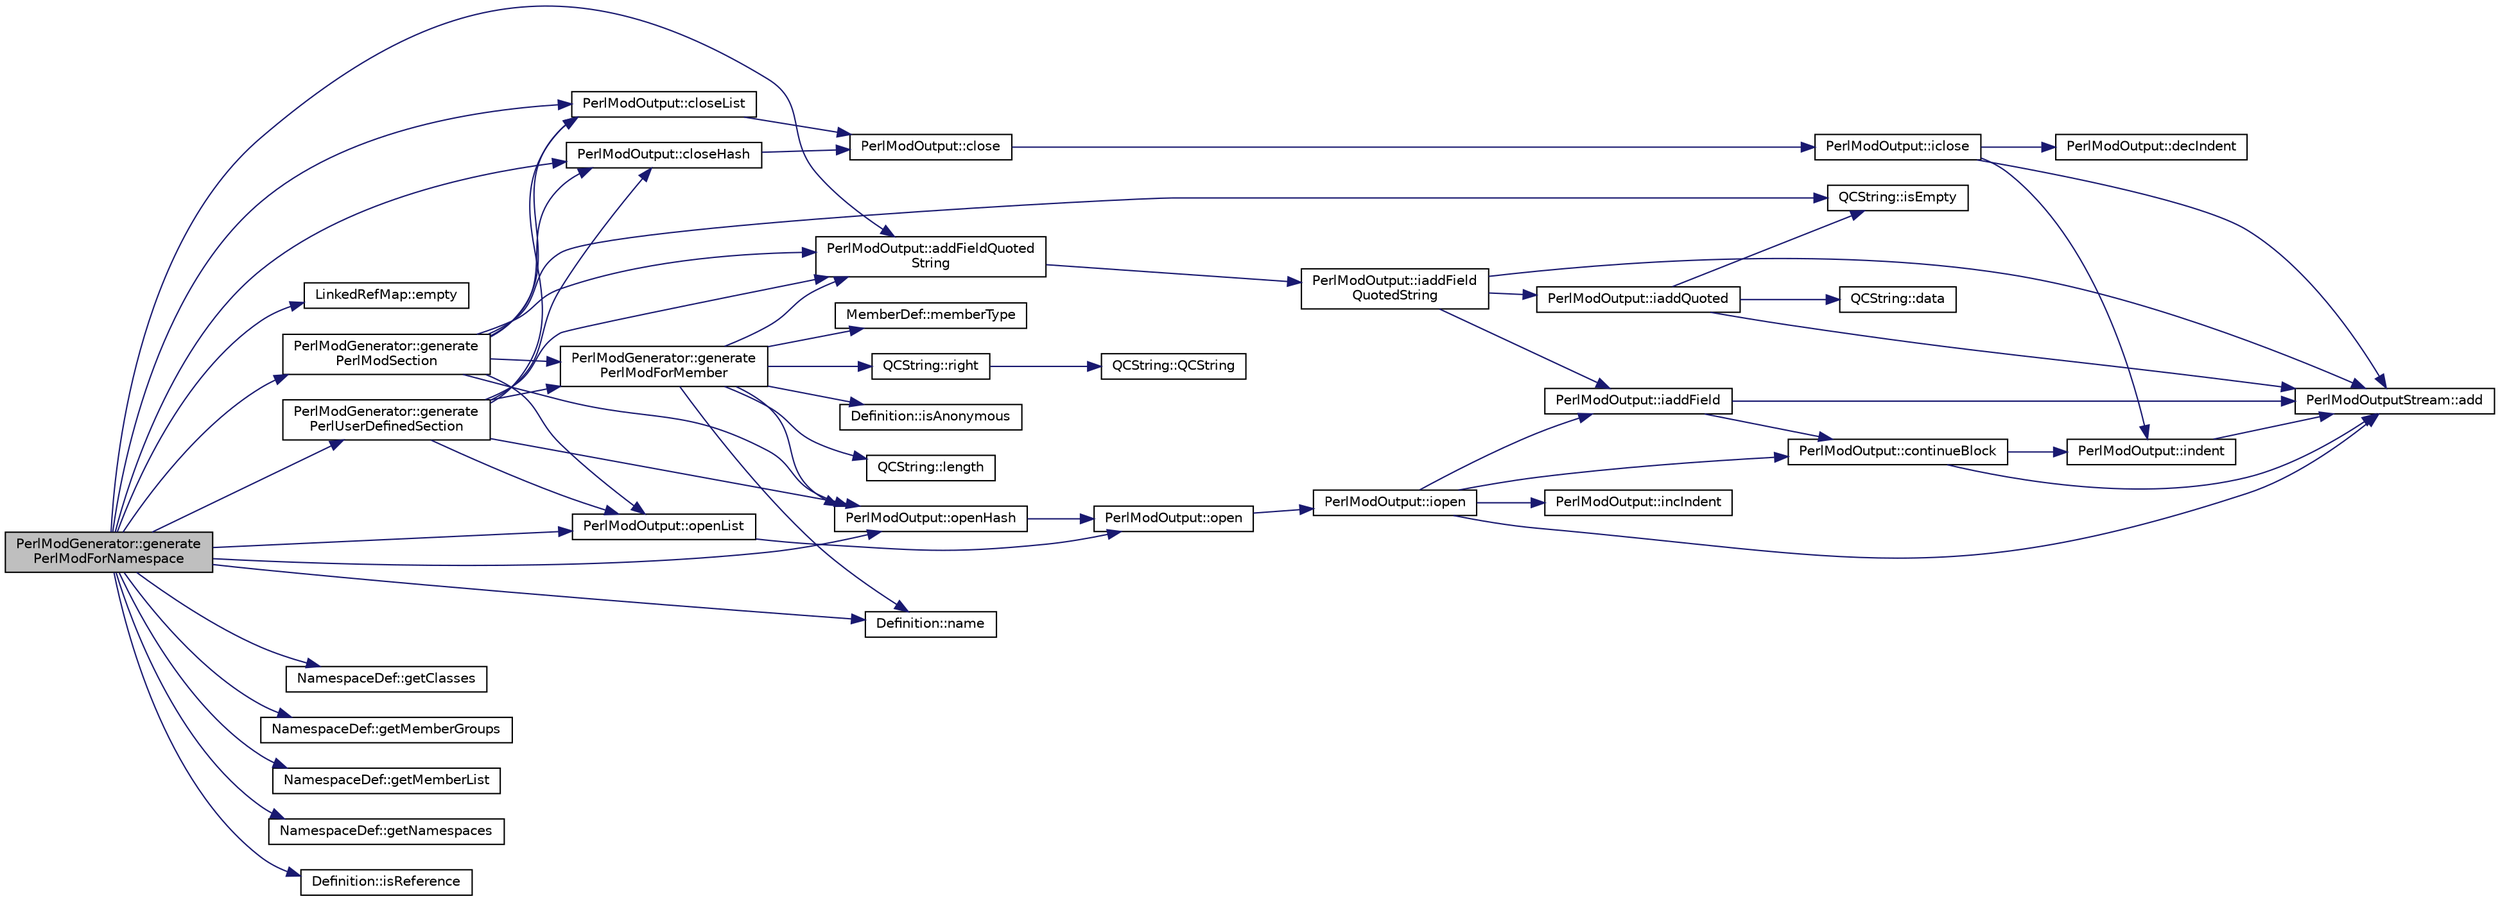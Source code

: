 digraph "PerlModGenerator::generatePerlModForNamespace"
{
 // LATEX_PDF_SIZE
  edge [fontname="Helvetica",fontsize="10",labelfontname="Helvetica",labelfontsize="10"];
  node [fontname="Helvetica",fontsize="10",shape=record];
  rankdir="LR";
  Node1 [label="PerlModGenerator::generate\lPerlModForNamespace",height=0.2,width=0.4,color="black", fillcolor="grey75", style="filled", fontcolor="black",tooltip=" "];
  Node1 -> Node2 [color="midnightblue",fontsize="10",style="solid"];
  Node2 [label="PerlModOutput::addFieldQuoted\lString",height=0.2,width=0.4,color="black", fillcolor="white", style="filled",URL="$classPerlModOutput.html#a6e6499ad8b1180084b7ad1e07ded6194",tooltip=" "];
  Node2 -> Node3 [color="midnightblue",fontsize="10",style="solid"];
  Node3 [label="PerlModOutput::iaddField\lQuotedString",height=0.2,width=0.4,color="black", fillcolor="white", style="filled",URL="$classPerlModOutput.html#a1233879e62a28c7e571cf66ebf5cc079",tooltip=" "];
  Node3 -> Node4 [color="midnightblue",fontsize="10",style="solid"];
  Node4 [label="PerlModOutputStream::add",height=0.2,width=0.4,color="black", fillcolor="white", style="filled",URL="$classPerlModOutputStream.html#a6970acf3298a0e408427b54d1b876cd5",tooltip=" "];
  Node3 -> Node5 [color="midnightblue",fontsize="10",style="solid"];
  Node5 [label="PerlModOutput::iaddField",height=0.2,width=0.4,color="black", fillcolor="white", style="filled",URL="$classPerlModOutput.html#ae838ac98312b8422c5f11b92bbc9b1f0",tooltip=" "];
  Node5 -> Node4 [color="midnightblue",fontsize="10",style="solid"];
  Node5 -> Node6 [color="midnightblue",fontsize="10",style="solid"];
  Node6 [label="PerlModOutput::continueBlock",height=0.2,width=0.4,color="black", fillcolor="white", style="filled",URL="$classPerlModOutput.html#a5992ddeb6dcd259a796fca5cbe6d65dc",tooltip=" "];
  Node6 -> Node4 [color="midnightblue",fontsize="10",style="solid"];
  Node6 -> Node7 [color="midnightblue",fontsize="10",style="solid"];
  Node7 [label="PerlModOutput::indent",height=0.2,width=0.4,color="black", fillcolor="white", style="filled",URL="$classPerlModOutput.html#aec7f507f9f30c8f66a4d951bb14a1c37",tooltip=" "];
  Node7 -> Node4 [color="midnightblue",fontsize="10",style="solid"];
  Node3 -> Node8 [color="midnightblue",fontsize="10",style="solid"];
  Node8 [label="PerlModOutput::iaddQuoted",height=0.2,width=0.4,color="black", fillcolor="white", style="filled",URL="$classPerlModOutput.html#ad81bb3ba85d992b1571d9f4b54068fb2",tooltip=" "];
  Node8 -> Node4 [color="midnightblue",fontsize="10",style="solid"];
  Node8 -> Node9 [color="midnightblue",fontsize="10",style="solid"];
  Node9 [label="QCString::data",height=0.2,width=0.4,color="black", fillcolor="white", style="filled",URL="$classQCString.html#ac3aa3ac1a1c36d3305eba22a2eb0d098",tooltip=" "];
  Node8 -> Node10 [color="midnightblue",fontsize="10",style="solid"];
  Node10 [label="QCString::isEmpty",height=0.2,width=0.4,color="black", fillcolor="white", style="filled",URL="$classQCString.html#a621c4090d69ad7d05ef8e5234376c3d8",tooltip=" "];
  Node1 -> Node11 [color="midnightblue",fontsize="10",style="solid"];
  Node11 [label="PerlModOutput::closeHash",height=0.2,width=0.4,color="black", fillcolor="white", style="filled",URL="$classPerlModOutput.html#abc61e0edcbc793127548982a569ea2bd",tooltip=" "];
  Node11 -> Node12 [color="midnightblue",fontsize="10",style="solid"];
  Node12 [label="PerlModOutput::close",height=0.2,width=0.4,color="black", fillcolor="white", style="filled",URL="$classPerlModOutput.html#ab7dd3a2ad1a8836dda15a8b745e37b7e",tooltip=" "];
  Node12 -> Node13 [color="midnightblue",fontsize="10",style="solid"];
  Node13 [label="PerlModOutput::iclose",height=0.2,width=0.4,color="black", fillcolor="white", style="filled",URL="$classPerlModOutput.html#ac586a81a61a46b23f708aa2cf9f4e2e0",tooltip=" "];
  Node13 -> Node4 [color="midnightblue",fontsize="10",style="solid"];
  Node13 -> Node14 [color="midnightblue",fontsize="10",style="solid"];
  Node14 [label="PerlModOutput::decIndent",height=0.2,width=0.4,color="black", fillcolor="white", style="filled",URL="$classPerlModOutput.html#a87ca2eea3d930eb4fe5f34363fb4483c",tooltip=" "];
  Node13 -> Node7 [color="midnightblue",fontsize="10",style="solid"];
  Node1 -> Node15 [color="midnightblue",fontsize="10",style="solid"];
  Node15 [label="PerlModOutput::closeList",height=0.2,width=0.4,color="black", fillcolor="white", style="filled",URL="$classPerlModOutput.html#a022fcdbc2b16df17ff2fe379676c96f3",tooltip=" "];
  Node15 -> Node12 [color="midnightblue",fontsize="10",style="solid"];
  Node1 -> Node16 [color="midnightblue",fontsize="10",style="solid"];
  Node16 [label="LinkedRefMap::empty",height=0.2,width=0.4,color="black", fillcolor="white", style="filled",URL="$classLinkedRefMap.html#ad4eea714e29d412612981ac2a8bcab40",tooltip=" "];
  Node1 -> Node17 [color="midnightblue",fontsize="10",style="solid"];
  Node17 [label="PerlModGenerator::generate\lPerlModSection",height=0.2,width=0.4,color="black", fillcolor="white", style="filled",URL="$classPerlModGenerator.html#a33b4ffef65928cbc0b426e79f93334c9",tooltip=" "];
  Node17 -> Node2 [color="midnightblue",fontsize="10",style="solid"];
  Node17 -> Node11 [color="midnightblue",fontsize="10",style="solid"];
  Node17 -> Node15 [color="midnightblue",fontsize="10",style="solid"];
  Node17 -> Node18 [color="midnightblue",fontsize="10",style="solid"];
  Node18 [label="PerlModGenerator::generate\lPerlModForMember",height=0.2,width=0.4,color="black", fillcolor="white", style="filled",URL="$classPerlModGenerator.html#a1d2fc28014f00de3422ac4b7a68b868a",tooltip=" "];
  Node18 -> Node2 [color="midnightblue",fontsize="10",style="solid"];
  Node18 -> Node19 [color="midnightblue",fontsize="10",style="solid"];
  Node19 [label="Definition::isAnonymous",height=0.2,width=0.4,color="black", fillcolor="white", style="filled",URL="$classDefinition.html#a8f18141678a6bf5fb86e8de29bc0f1cd",tooltip=" "];
  Node18 -> Node20 [color="midnightblue",fontsize="10",style="solid"];
  Node20 [label="QCString::length",height=0.2,width=0.4,color="black", fillcolor="white", style="filled",URL="$classQCString.html#ac52596733e9110b778019946d73fb268",tooltip=" "];
  Node18 -> Node21 [color="midnightblue",fontsize="10",style="solid"];
  Node21 [label="MemberDef::memberType",height=0.2,width=0.4,color="black", fillcolor="white", style="filled",URL="$classMemberDef.html#abbdaf88716807e7ff82ed7502cde51fc",tooltip=" "];
  Node18 -> Node22 [color="midnightblue",fontsize="10",style="solid"];
  Node22 [label="Definition::name",height=0.2,width=0.4,color="black", fillcolor="white", style="filled",URL="$classDefinition.html#a9374fedd7f64fea7e0e164302d1a9e61",tooltip=" "];
  Node18 -> Node23 [color="midnightblue",fontsize="10",style="solid"];
  Node23 [label="PerlModOutput::openHash",height=0.2,width=0.4,color="black", fillcolor="white", style="filled",URL="$classPerlModOutput.html#a6732f64915669cef37c83b416ee0a289",tooltip=" "];
  Node23 -> Node24 [color="midnightblue",fontsize="10",style="solid"];
  Node24 [label="PerlModOutput::open",height=0.2,width=0.4,color="black", fillcolor="white", style="filled",URL="$classPerlModOutput.html#a3b40d259e987b49319c4b165c81a1870",tooltip=" "];
  Node24 -> Node25 [color="midnightblue",fontsize="10",style="solid"];
  Node25 [label="PerlModOutput::iopen",height=0.2,width=0.4,color="black", fillcolor="white", style="filled",URL="$classPerlModOutput.html#a5df342bf7971b4eedfe97f1b8e341960",tooltip=" "];
  Node25 -> Node4 [color="midnightblue",fontsize="10",style="solid"];
  Node25 -> Node6 [color="midnightblue",fontsize="10",style="solid"];
  Node25 -> Node5 [color="midnightblue",fontsize="10",style="solid"];
  Node25 -> Node26 [color="midnightblue",fontsize="10",style="solid"];
  Node26 [label="PerlModOutput::incIndent",height=0.2,width=0.4,color="black", fillcolor="white", style="filled",URL="$classPerlModOutput.html#af64a9ea9387cf24ececa9948fc6c51bf",tooltip=" "];
  Node18 -> Node27 [color="midnightblue",fontsize="10",style="solid"];
  Node27 [label="QCString::right",height=0.2,width=0.4,color="black", fillcolor="white", style="filled",URL="$classQCString.html#a8f4aa5417f6a834f28c7148a1fe262d5",tooltip=" "];
  Node27 -> Node28 [color="midnightblue",fontsize="10",style="solid"];
  Node28 [label="QCString::QCString",height=0.2,width=0.4,color="black", fillcolor="white", style="filled",URL="$classQCString.html#ad691e1087cc03e14e00d1147ae0ecab7",tooltip=" "];
  Node17 -> Node10 [color="midnightblue",fontsize="10",style="solid"];
  Node17 -> Node23 [color="midnightblue",fontsize="10",style="solid"];
  Node17 -> Node29 [color="midnightblue",fontsize="10",style="solid"];
  Node29 [label="PerlModOutput::openList",height=0.2,width=0.4,color="black", fillcolor="white", style="filled",URL="$classPerlModOutput.html#a93c831a7105697a97b62246f3c3cb860",tooltip=" "];
  Node29 -> Node24 [color="midnightblue",fontsize="10",style="solid"];
  Node1 -> Node30 [color="midnightblue",fontsize="10",style="solid"];
  Node30 [label="PerlModGenerator::generate\lPerlUserDefinedSection",height=0.2,width=0.4,color="black", fillcolor="white", style="filled",URL="$classPerlModGenerator.html#ad9c4e501bf3f834f7fc70de6893b445d",tooltip=" "];
  Node30 -> Node2 [color="midnightblue",fontsize="10",style="solid"];
  Node30 -> Node11 [color="midnightblue",fontsize="10",style="solid"];
  Node30 -> Node15 [color="midnightblue",fontsize="10",style="solid"];
  Node30 -> Node18 [color="midnightblue",fontsize="10",style="solid"];
  Node30 -> Node23 [color="midnightblue",fontsize="10",style="solid"];
  Node30 -> Node29 [color="midnightblue",fontsize="10",style="solid"];
  Node1 -> Node31 [color="midnightblue",fontsize="10",style="solid"];
  Node31 [label="NamespaceDef::getClasses",height=0.2,width=0.4,color="black", fillcolor="white", style="filled",URL="$classNamespaceDef.html#ad43237a69f056b45fc87beed091688d5",tooltip=" "];
  Node1 -> Node32 [color="midnightblue",fontsize="10",style="solid"];
  Node32 [label="NamespaceDef::getMemberGroups",height=0.2,width=0.4,color="black", fillcolor="white", style="filled",URL="$classNamespaceDef.html#aedf62c808c557f44997b866855615199",tooltip=" "];
  Node1 -> Node33 [color="midnightblue",fontsize="10",style="solid"];
  Node33 [label="NamespaceDef::getMemberList",height=0.2,width=0.4,color="black", fillcolor="white", style="filled",URL="$classNamespaceDef.html#a2a67c423c453ef9275729a7e9b5b4b07",tooltip=" "];
  Node1 -> Node34 [color="midnightblue",fontsize="10",style="solid"];
  Node34 [label="NamespaceDef::getNamespaces",height=0.2,width=0.4,color="black", fillcolor="white", style="filled",URL="$classNamespaceDef.html#a948889b7a35fb82ebcdf2598a63e1d8d",tooltip=" "];
  Node1 -> Node35 [color="midnightblue",fontsize="10",style="solid"];
  Node35 [label="Definition::isReference",height=0.2,width=0.4,color="black", fillcolor="white", style="filled",URL="$classDefinition.html#ae1c69242fea84675cf9a07b0ba22f52f",tooltip=" "];
  Node1 -> Node22 [color="midnightblue",fontsize="10",style="solid"];
  Node1 -> Node23 [color="midnightblue",fontsize="10",style="solid"];
  Node1 -> Node29 [color="midnightblue",fontsize="10",style="solid"];
}

